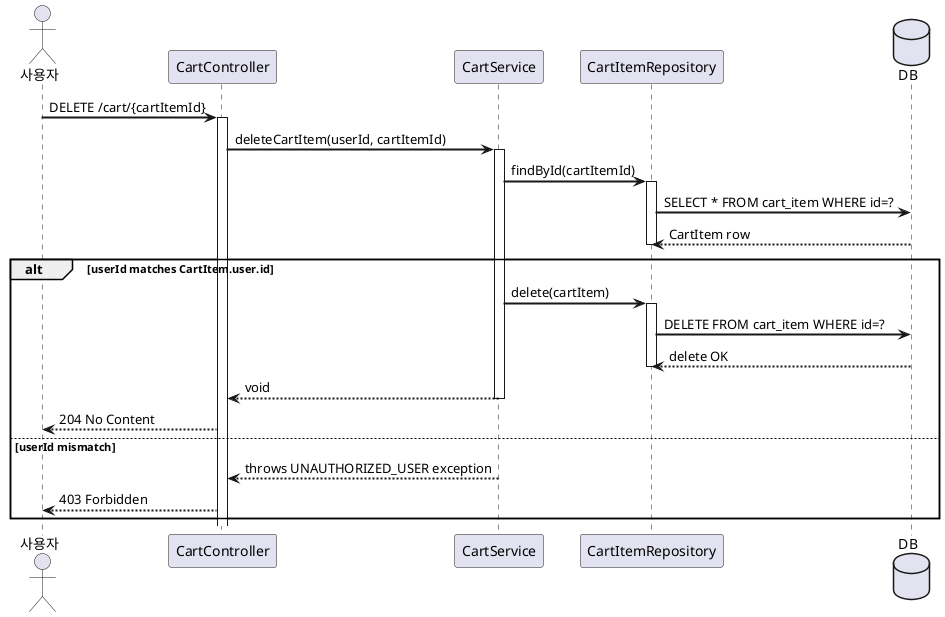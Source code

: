 @startuml
skinparam sequenceArrowThickness 2

actor 사용자
participant CartController
participant CartService
participant CartItemRepository
database DB

사용자 -> CartController: DELETE /cart/{cartItemId}
activate CartController

CartController -> CartService: deleteCartItem(userId, cartItemId)
activate CartService

CartService -> CartItemRepository: findById(cartItemId)
activate CartItemRepository
CartItemRepository -> DB: SELECT * FROM cart_item WHERE id=?
DB --> CartItemRepository: CartItem row
deactivate CartItemRepository

alt userId matches CartItem.user.id
    CartService -> CartItemRepository: delete(cartItem)
    activate CartItemRepository
    CartItemRepository -> DB: DELETE FROM cart_item WHERE id=?
    DB --> CartItemRepository: delete OK
    deactivate CartItemRepository
    CartService --> CartController: void
    deactivate CartService
    CartController --> 사용자: 204 No Content
else userId mismatch
    CartService --> CartController: throws UNAUTHORIZED_USER exception
    deactivate CartService
    CartController --> 사용자: 403 Forbidden
end

@enduml

